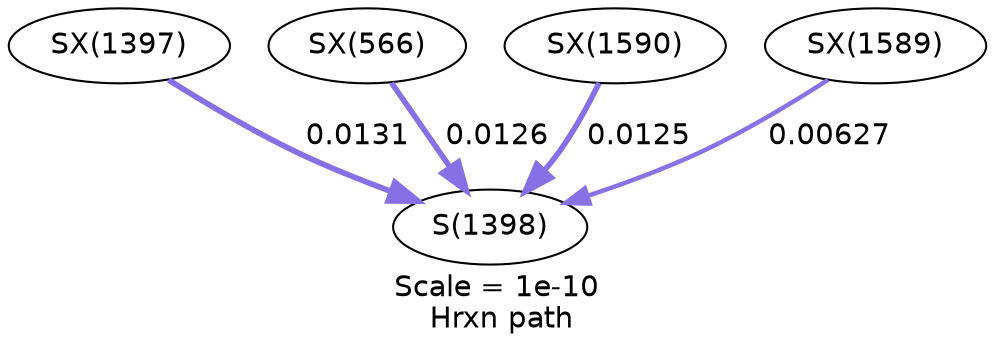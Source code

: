 digraph reaction_paths {
center=1;
s88 -> s28[fontname="Helvetica", style="setlinewidth(2.73)", arrowsize=1.36, color="0.7, 0.513, 0.9"
, label=" 0.0131"];
s67 -> s28[fontname="Helvetica", style="setlinewidth(2.69)", arrowsize=1.35, color="0.7, 0.513, 0.9"
, label=" 0.0126"];
s96 -> s28[fontname="Helvetica", style="setlinewidth(2.69)", arrowsize=1.35, color="0.7, 0.513, 0.9"
, label=" 0.0125"];
s95 -> s28[fontname="Helvetica", style="setlinewidth(2.17)", arrowsize=1.09, color="0.7, 0.506, 0.9"
, label=" 0.00627"];
s28 [ fontname="Helvetica", label="S(1398)"];
s67 [ fontname="Helvetica", label="SX(566)"];
s88 [ fontname="Helvetica", label="SX(1397)"];
s95 [ fontname="Helvetica", label="SX(1589)"];
s96 [ fontname="Helvetica", label="SX(1590)"];
 label = "Scale = 1e-10\l Hrxn path";
 fontname = "Helvetica";
}
